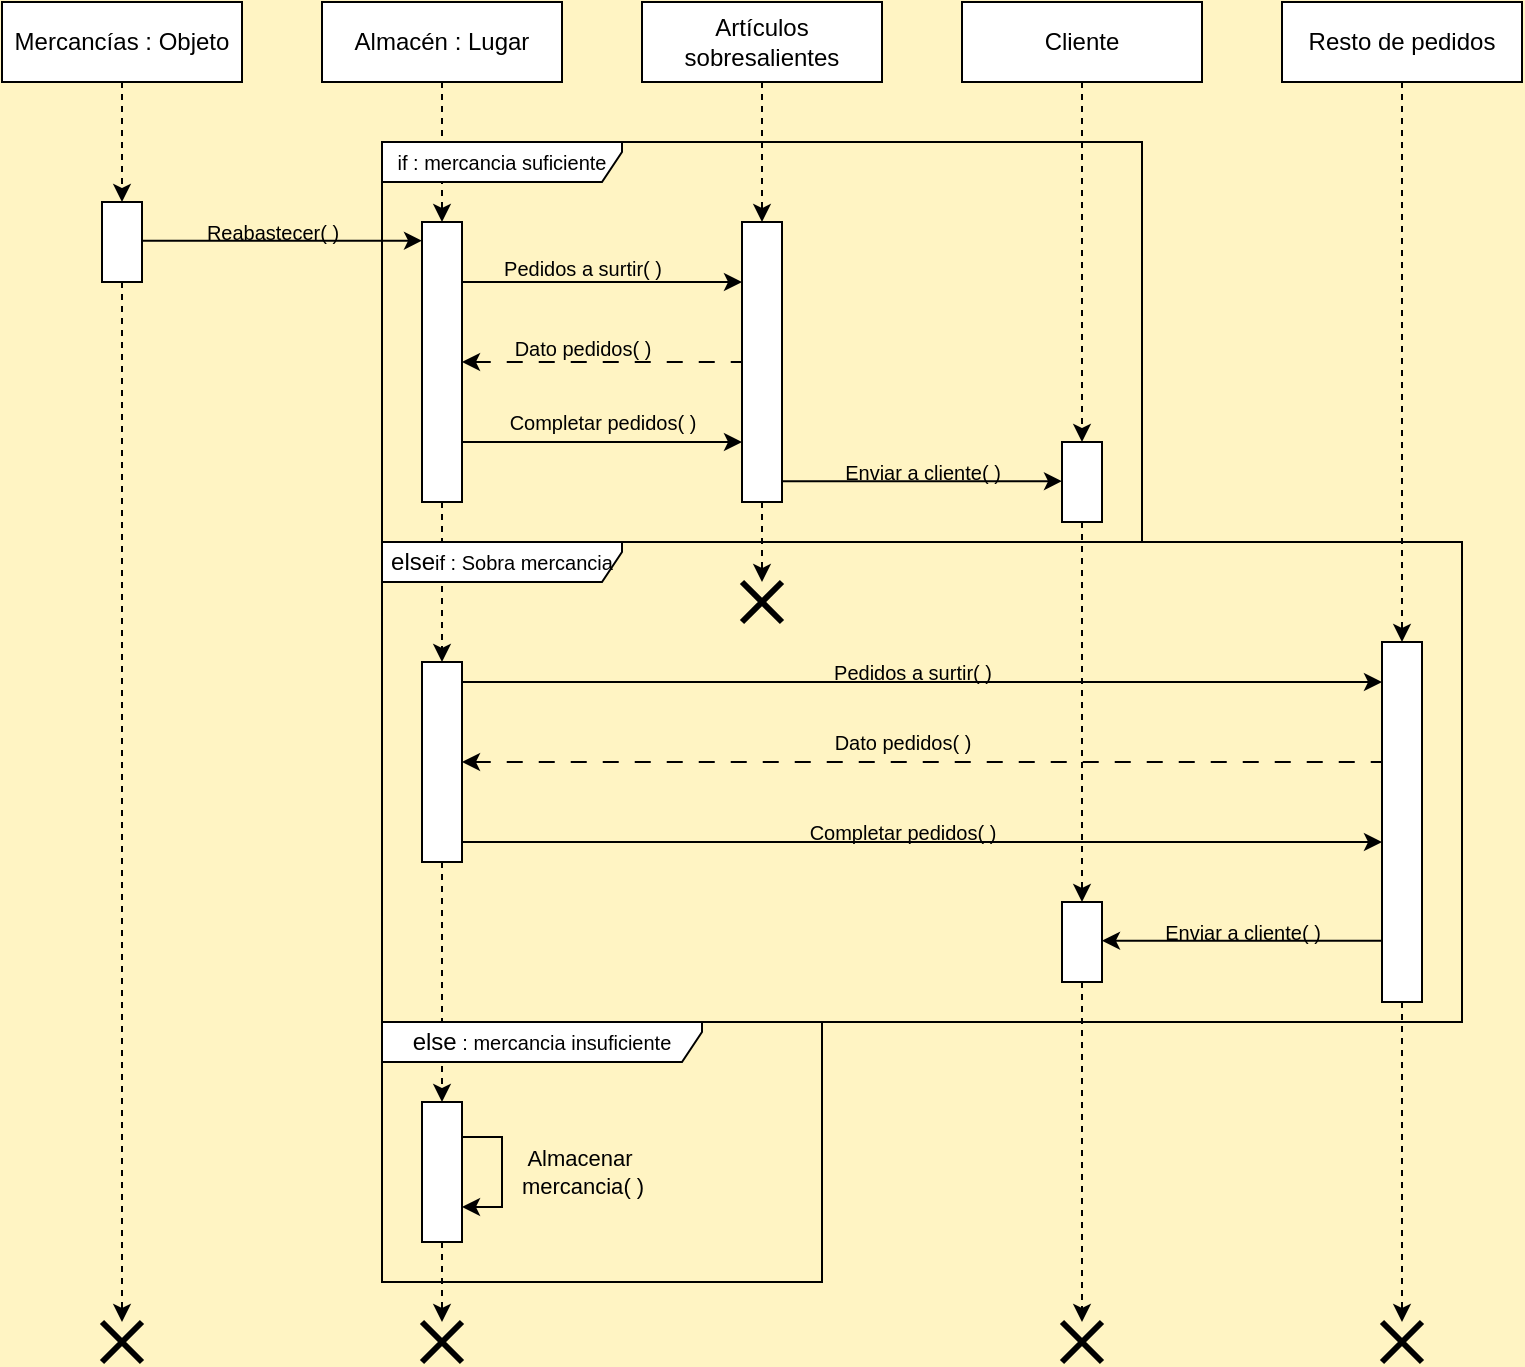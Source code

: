 <mxfile version="24.5.4" type="device">
  <diagram name="Página-1" id="CBR-pMvpNvf4DPiNlyrw">
    <mxGraphModel dx="1748" dy="882" grid="1" gridSize="10" guides="1" tooltips="1" connect="1" arrows="0" fold="1" page="1" pageScale="1" pageWidth="827" pageHeight="1169" background="#FFF4C3" math="0" shadow="0">
      <root>
        <mxCell id="0" />
        <mxCell id="1" parent="0" />
        <mxCell id="G7Vavf_mVgCT9gI_r9t4-1" style="edgeStyle=orthogonalEdgeStyle;rounded=0;orthogonalLoop=1;jettySize=auto;html=1;exitX=0.5;exitY=1;exitDx=0;exitDy=0;entryX=0.5;entryY=0;entryDx=0;entryDy=0;dashed=1;" edge="1" parent="1" source="OzoSG0Pu-Z7uOkjksjxz-1" target="OzoSG0Pu-Z7uOkjksjxz-3">
          <mxGeometry relative="1" as="geometry" />
        </mxCell>
        <mxCell id="OzoSG0Pu-Z7uOkjksjxz-1" value="Mercancías : Objeto" style="rounded=0;whiteSpace=wrap;html=1;" parent="1" vertex="1">
          <mxGeometry x="40" y="60" width="120" height="40" as="geometry" />
        </mxCell>
        <mxCell id="G7Vavf_mVgCT9gI_r9t4-61" style="edgeStyle=orthogonalEdgeStyle;rounded=0;orthogonalLoop=1;jettySize=auto;html=1;exitX=0.5;exitY=1;exitDx=0;exitDy=0;dashed=1;" edge="1" parent="1" source="OzoSG0Pu-Z7uOkjksjxz-3" target="G7Vavf_mVgCT9gI_r9t4-60">
          <mxGeometry relative="1" as="geometry" />
        </mxCell>
        <mxCell id="OzoSG0Pu-Z7uOkjksjxz-3" value="" style="rounded=0;whiteSpace=wrap;html=1;" parent="1" vertex="1">
          <mxGeometry x="90" y="160" width="20" height="40" as="geometry" />
        </mxCell>
        <mxCell id="OzoSG0Pu-Z7uOkjksjxz-16" value="" style="shape=umlDestroy;whiteSpace=wrap;html=1;strokeWidth=3;targetShapes=umlLifeline;" parent="1" vertex="1">
          <mxGeometry x="730" y="720" width="20" height="20" as="geometry" />
        </mxCell>
        <mxCell id="G7Vavf_mVgCT9gI_r9t4-46" style="edgeStyle=orthogonalEdgeStyle;rounded=0;orthogonalLoop=1;jettySize=auto;html=1;exitX=0.5;exitY=1;exitDx=0;exitDy=0;dashed=1;" edge="1" parent="1" source="G7Vavf_mVgCT9gI_r9t4-2" target="G7Vavf_mVgCT9gI_r9t4-3">
          <mxGeometry relative="1" as="geometry" />
        </mxCell>
        <mxCell id="G7Vavf_mVgCT9gI_r9t4-2" value="Almacén : Lugar" style="rounded=0;whiteSpace=wrap;html=1;" vertex="1" parent="1">
          <mxGeometry x="200" y="60" width="120" height="40" as="geometry" />
        </mxCell>
        <mxCell id="G7Vavf_mVgCT9gI_r9t4-50" style="edgeStyle=orthogonalEdgeStyle;rounded=0;orthogonalLoop=1;jettySize=auto;html=1;exitX=0.5;exitY=1;exitDx=0;exitDy=0;dashed=1;" edge="1" parent="1" source="G7Vavf_mVgCT9gI_r9t4-3" target="G7Vavf_mVgCT9gI_r9t4-26">
          <mxGeometry relative="1" as="geometry" />
        </mxCell>
        <mxCell id="G7Vavf_mVgCT9gI_r9t4-3" value="" style="rounded=0;whiteSpace=wrap;html=1;" vertex="1" parent="1">
          <mxGeometry x="250" y="170" width="20" height="140" as="geometry" />
        </mxCell>
        <mxCell id="G7Vavf_mVgCT9gI_r9t4-47" style="edgeStyle=orthogonalEdgeStyle;rounded=0;orthogonalLoop=1;jettySize=auto;html=1;exitX=0.5;exitY=1;exitDx=0;exitDy=0;dashed=1;" edge="1" parent="1" source="G7Vavf_mVgCT9gI_r9t4-4" target="G7Vavf_mVgCT9gI_r9t4-7">
          <mxGeometry relative="1" as="geometry" />
        </mxCell>
        <mxCell id="G7Vavf_mVgCT9gI_r9t4-4" value="Artículos sobresalientes" style="rounded=0;whiteSpace=wrap;html=1;" vertex="1" parent="1">
          <mxGeometry x="360" y="60" width="120" height="40" as="geometry" />
        </mxCell>
        <mxCell id="G7Vavf_mVgCT9gI_r9t4-54" style="edgeStyle=orthogonalEdgeStyle;rounded=0;orthogonalLoop=1;jettySize=auto;html=1;exitX=0.5;exitY=1;exitDx=0;exitDy=0;dashed=1;" edge="1" parent="1" source="G7Vavf_mVgCT9gI_r9t4-7" target="G7Vavf_mVgCT9gI_r9t4-51">
          <mxGeometry relative="1" as="geometry" />
        </mxCell>
        <mxCell id="G7Vavf_mVgCT9gI_r9t4-7" value="" style="rounded=0;whiteSpace=wrap;html=1;" vertex="1" parent="1">
          <mxGeometry x="410" y="170" width="20" height="140" as="geometry" />
        </mxCell>
        <mxCell id="G7Vavf_mVgCT9gI_r9t4-8" style="edgeStyle=orthogonalEdgeStyle;rounded=0;orthogonalLoop=1;jettySize=auto;html=1;exitX=1;exitY=0.25;exitDx=0;exitDy=0;entryX=0;entryY=0.25;entryDx=0;entryDy=0;" edge="1" parent="1">
          <mxGeometry relative="1" as="geometry">
            <mxPoint x="110" y="179.33" as="sourcePoint" />
            <mxPoint x="250" y="179.33" as="targetPoint" />
          </mxGeometry>
        </mxCell>
        <mxCell id="G7Vavf_mVgCT9gI_r9t4-9" value="&lt;font style=&quot;font-size: 10px;&quot;&gt;Reabastecer( )&lt;/font&gt;" style="text;html=1;align=center;verticalAlign=middle;resizable=0;points=[];autosize=1;strokeColor=none;fillColor=none;" vertex="1" parent="1">
          <mxGeometry x="130" y="160" width="90" height="30" as="geometry" />
        </mxCell>
        <mxCell id="G7Vavf_mVgCT9gI_r9t4-11" style="edgeStyle=orthogonalEdgeStyle;rounded=0;orthogonalLoop=1;jettySize=auto;html=1;exitX=1;exitY=0.25;exitDx=0;exitDy=0;entryX=0;entryY=0.25;entryDx=0;entryDy=0;" edge="1" parent="1">
          <mxGeometry relative="1" as="geometry">
            <mxPoint x="270" y="200" as="sourcePoint" />
            <mxPoint x="410" y="200" as="targetPoint" />
          </mxGeometry>
        </mxCell>
        <mxCell id="G7Vavf_mVgCT9gI_r9t4-12" style="edgeStyle=orthogonalEdgeStyle;rounded=0;orthogonalLoop=1;jettySize=auto;html=1;exitX=1;exitY=0.25;exitDx=0;exitDy=0;entryX=0;entryY=0.25;entryDx=0;entryDy=0;dashed=1;dashPattern=8 8;startArrow=classic;startFill=1;endArrow=none;endFill=0;" edge="1" parent="1">
          <mxGeometry relative="1" as="geometry">
            <mxPoint x="270" y="240" as="sourcePoint" />
            <mxPoint x="410" y="240" as="targetPoint" />
          </mxGeometry>
        </mxCell>
        <mxCell id="G7Vavf_mVgCT9gI_r9t4-13" value="&lt;font style=&quot;font-size: 10px;&quot;&gt;Pedidos a surtir( )&lt;/font&gt;" style="text;html=1;align=center;verticalAlign=middle;resizable=0;points=[];autosize=1;strokeColor=none;fillColor=none;" vertex="1" parent="1">
          <mxGeometry x="280" y="178" width="100" height="30" as="geometry" />
        </mxCell>
        <mxCell id="G7Vavf_mVgCT9gI_r9t4-14" value="&lt;font style=&quot;font-size: 10px;&quot;&gt;Dato pedidos( )&lt;/font&gt;" style="text;html=1;align=center;verticalAlign=middle;resizable=0;points=[];autosize=1;strokeColor=none;fillColor=none;" vertex="1" parent="1">
          <mxGeometry x="285" y="218" width="90" height="30" as="geometry" />
        </mxCell>
        <mxCell id="G7Vavf_mVgCT9gI_r9t4-16" style="edgeStyle=orthogonalEdgeStyle;rounded=0;orthogonalLoop=1;jettySize=auto;html=1;exitX=1;exitY=0.25;exitDx=0;exitDy=0;entryX=0;entryY=0.25;entryDx=0;entryDy=0;" edge="1" parent="1">
          <mxGeometry relative="1" as="geometry">
            <mxPoint x="270" y="280" as="sourcePoint" />
            <mxPoint x="410" y="280" as="targetPoint" />
          </mxGeometry>
        </mxCell>
        <mxCell id="G7Vavf_mVgCT9gI_r9t4-18" value="&lt;font style=&quot;font-size: 10px;&quot;&gt;Completar pedidos( )&lt;/font&gt;" style="text;html=1;align=center;verticalAlign=middle;resizable=0;points=[];autosize=1;strokeColor=none;fillColor=none;" vertex="1" parent="1">
          <mxGeometry x="280" y="255" width="120" height="30" as="geometry" />
        </mxCell>
        <mxCell id="G7Vavf_mVgCT9gI_r9t4-48" style="edgeStyle=orthogonalEdgeStyle;rounded=0;orthogonalLoop=1;jettySize=auto;html=1;exitX=0.5;exitY=1;exitDx=0;exitDy=0;entryX=0.5;entryY=0;entryDx=0;entryDy=0;dashed=1;" edge="1" parent="1" source="G7Vavf_mVgCT9gI_r9t4-19" target="G7Vavf_mVgCT9gI_r9t4-21">
          <mxGeometry relative="1" as="geometry" />
        </mxCell>
        <mxCell id="G7Vavf_mVgCT9gI_r9t4-19" value="Cliente " style="rounded=0;whiteSpace=wrap;html=1;" vertex="1" parent="1">
          <mxGeometry x="520" y="60" width="120" height="40" as="geometry" />
        </mxCell>
        <mxCell id="G7Vavf_mVgCT9gI_r9t4-53" style="edgeStyle=orthogonalEdgeStyle;rounded=0;orthogonalLoop=1;jettySize=auto;html=1;exitX=0.5;exitY=1;exitDx=0;exitDy=0;dashed=1;" edge="1" parent="1" source="G7Vavf_mVgCT9gI_r9t4-20" target="G7Vavf_mVgCT9gI_r9t4-27">
          <mxGeometry relative="1" as="geometry" />
        </mxCell>
        <mxCell id="G7Vavf_mVgCT9gI_r9t4-20" value="Resto de pedidos" style="rounded=0;whiteSpace=wrap;html=1;" vertex="1" parent="1">
          <mxGeometry x="680" y="60" width="120" height="40" as="geometry" />
        </mxCell>
        <mxCell id="G7Vavf_mVgCT9gI_r9t4-49" style="edgeStyle=orthogonalEdgeStyle;rounded=0;orthogonalLoop=1;jettySize=auto;html=1;exitX=0.5;exitY=1;exitDx=0;exitDy=0;entryX=0.5;entryY=0;entryDx=0;entryDy=0;dashed=1;" edge="1" parent="1" source="G7Vavf_mVgCT9gI_r9t4-21" target="G7Vavf_mVgCT9gI_r9t4-41">
          <mxGeometry relative="1" as="geometry" />
        </mxCell>
        <mxCell id="G7Vavf_mVgCT9gI_r9t4-21" value="" style="rounded=0;whiteSpace=wrap;html=1;" vertex="1" parent="1">
          <mxGeometry x="570" y="280" width="20" height="40" as="geometry" />
        </mxCell>
        <mxCell id="G7Vavf_mVgCT9gI_r9t4-23" style="edgeStyle=orthogonalEdgeStyle;rounded=0;orthogonalLoop=1;jettySize=auto;html=1;exitX=1;exitY=0.25;exitDx=0;exitDy=0;entryX=0;entryY=0.25;entryDx=0;entryDy=0;" edge="1" parent="1">
          <mxGeometry relative="1" as="geometry">
            <mxPoint x="430" y="299.6" as="sourcePoint" />
            <mxPoint x="570" y="299.6" as="targetPoint" />
          </mxGeometry>
        </mxCell>
        <mxCell id="G7Vavf_mVgCT9gI_r9t4-24" value="&lt;font style=&quot;font-size: 10px;&quot;&gt;Enviar a cliente( )&lt;/font&gt;" style="text;html=1;align=center;verticalAlign=middle;resizable=0;points=[];autosize=1;strokeColor=none;fillColor=none;" vertex="1" parent="1">
          <mxGeometry x="450" y="280" width="100" height="30" as="geometry" />
        </mxCell>
        <mxCell id="G7Vavf_mVgCT9gI_r9t4-25" value="&lt;font style=&quot;font-size: 10px;&quot;&gt;if : mercancia suficiente&lt;/font&gt;" style="shape=umlFrame;whiteSpace=wrap;html=1;pointerEvents=0;width=120;height=20;" vertex="1" parent="1">
          <mxGeometry x="230" y="130" width="380" height="200" as="geometry" />
        </mxCell>
        <mxCell id="G7Vavf_mVgCT9gI_r9t4-52" style="edgeStyle=orthogonalEdgeStyle;rounded=0;orthogonalLoop=1;jettySize=auto;html=1;exitX=0.5;exitY=1;exitDx=0;exitDy=0;entryX=0.5;entryY=0;entryDx=0;entryDy=0;dashed=1;" edge="1" parent="1" source="G7Vavf_mVgCT9gI_r9t4-26" target="G7Vavf_mVgCT9gI_r9t4-40">
          <mxGeometry relative="1" as="geometry" />
        </mxCell>
        <mxCell id="G7Vavf_mVgCT9gI_r9t4-26" value="" style="rounded=0;whiteSpace=wrap;html=1;" vertex="1" parent="1">
          <mxGeometry x="250" y="390" width="20" height="100" as="geometry" />
        </mxCell>
        <mxCell id="G7Vavf_mVgCT9gI_r9t4-59" style="edgeStyle=orthogonalEdgeStyle;rounded=0;orthogonalLoop=1;jettySize=auto;html=1;exitX=0.5;exitY=1;exitDx=0;exitDy=0;dashed=1;" edge="1" parent="1" source="G7Vavf_mVgCT9gI_r9t4-27" target="OzoSG0Pu-Z7uOkjksjxz-16">
          <mxGeometry relative="1" as="geometry" />
        </mxCell>
        <mxCell id="G7Vavf_mVgCT9gI_r9t4-27" value="" style="rounded=0;whiteSpace=wrap;html=1;" vertex="1" parent="1">
          <mxGeometry x="730" y="380" width="20" height="180" as="geometry" />
        </mxCell>
        <mxCell id="G7Vavf_mVgCT9gI_r9t4-30" value="&lt;font style=&quot;font-size: 10px;&quot;&gt;Pedidos a surtir( )&lt;/font&gt;" style="text;html=1;align=center;verticalAlign=middle;resizable=0;points=[];autosize=1;strokeColor=none;fillColor=none;" vertex="1" parent="1">
          <mxGeometry x="445" y="380" width="100" height="30" as="geometry" />
        </mxCell>
        <mxCell id="G7Vavf_mVgCT9gI_r9t4-31" value="&lt;font style=&quot;font-size: 10px;&quot;&gt;Dato pedidos( )&lt;/font&gt;" style="text;html=1;align=center;verticalAlign=middle;resizable=0;points=[];autosize=1;strokeColor=none;fillColor=none;" vertex="1" parent="1">
          <mxGeometry x="445" y="415" width="90" height="30" as="geometry" />
        </mxCell>
        <mxCell id="G7Vavf_mVgCT9gI_r9t4-33" value="&lt;font style=&quot;font-size: 10px;&quot;&gt;Completar pedidos( )&lt;/font&gt;" style="text;html=1;align=center;verticalAlign=middle;resizable=0;points=[];autosize=1;strokeColor=none;fillColor=none;" vertex="1" parent="1">
          <mxGeometry x="430" y="460" width="120" height="30" as="geometry" />
        </mxCell>
        <mxCell id="G7Vavf_mVgCT9gI_r9t4-34" value="else&lt;font style=&quot;font-size: 10px;&quot;&gt;if : Sobra mercancia &lt;br&gt;&lt;/font&gt;" style="shape=umlFrame;whiteSpace=wrap;html=1;pointerEvents=0;width=120;height=20;" vertex="1" parent="1">
          <mxGeometry x="230" y="330" width="540" height="240" as="geometry" />
        </mxCell>
        <mxCell id="G7Vavf_mVgCT9gI_r9t4-35" style="edgeStyle=orthogonalEdgeStyle;rounded=0;orthogonalLoop=1;jettySize=auto;html=1;exitX=1;exitY=0.25;exitDx=0;exitDy=0;entryX=0;entryY=0.25;entryDx=0;entryDy=0;" edge="1" parent="1">
          <mxGeometry relative="1" as="geometry">
            <mxPoint x="270" y="480" as="sourcePoint" />
            <mxPoint x="730" y="480" as="targetPoint" />
          </mxGeometry>
        </mxCell>
        <mxCell id="G7Vavf_mVgCT9gI_r9t4-36" style="edgeStyle=orthogonalEdgeStyle;rounded=0;orthogonalLoop=1;jettySize=auto;html=1;exitX=1;exitY=0.25;exitDx=0;exitDy=0;entryX=0;entryY=0.25;entryDx=0;entryDy=0;" edge="1" parent="1">
          <mxGeometry relative="1" as="geometry">
            <mxPoint x="270" y="400" as="sourcePoint" />
            <mxPoint x="730" y="400" as="targetPoint" />
          </mxGeometry>
        </mxCell>
        <mxCell id="G7Vavf_mVgCT9gI_r9t4-37" style="edgeStyle=orthogonalEdgeStyle;rounded=0;orthogonalLoop=1;jettySize=auto;html=1;exitX=1;exitY=0.25;exitDx=0;exitDy=0;entryX=0;entryY=0.25;entryDx=0;entryDy=0;dashed=1;dashPattern=8 8;startArrow=classic;startFill=1;endArrow=none;endFill=0;" edge="1" parent="1">
          <mxGeometry relative="1" as="geometry">
            <mxPoint x="270" y="440" as="sourcePoint" />
            <mxPoint x="730" y="440" as="targetPoint" />
          </mxGeometry>
        </mxCell>
        <mxCell id="G7Vavf_mVgCT9gI_r9t4-39" value="else&lt;font style=&quot;font-size: 10px;&quot;&gt; : mercancia insuficiente&lt;/font&gt;" style="shape=umlFrame;whiteSpace=wrap;html=1;pointerEvents=0;width=160;height=20;" vertex="1" parent="1">
          <mxGeometry x="230" y="570" width="220" height="130" as="geometry" />
        </mxCell>
        <mxCell id="G7Vavf_mVgCT9gI_r9t4-56" style="edgeStyle=orthogonalEdgeStyle;rounded=0;orthogonalLoop=1;jettySize=auto;html=1;exitX=0.5;exitY=1;exitDx=0;exitDy=0;dashed=1;" edge="1" parent="1" source="G7Vavf_mVgCT9gI_r9t4-40" target="G7Vavf_mVgCT9gI_r9t4-55">
          <mxGeometry relative="1" as="geometry" />
        </mxCell>
        <mxCell id="G7Vavf_mVgCT9gI_r9t4-40" value="" style="rounded=0;whiteSpace=wrap;html=1;" vertex="1" parent="1">
          <mxGeometry x="250" y="610" width="20" height="70" as="geometry" />
        </mxCell>
        <mxCell id="G7Vavf_mVgCT9gI_r9t4-58" style="edgeStyle=orthogonalEdgeStyle;rounded=0;orthogonalLoop=1;jettySize=auto;html=1;exitX=0.5;exitY=1;exitDx=0;exitDy=0;dashed=1;" edge="1" parent="1" source="G7Vavf_mVgCT9gI_r9t4-41" target="G7Vavf_mVgCT9gI_r9t4-57">
          <mxGeometry relative="1" as="geometry" />
        </mxCell>
        <mxCell id="G7Vavf_mVgCT9gI_r9t4-41" value="" style="rounded=0;whiteSpace=wrap;html=1;" vertex="1" parent="1">
          <mxGeometry x="570" y="510" width="20" height="40" as="geometry" />
        </mxCell>
        <mxCell id="G7Vavf_mVgCT9gI_r9t4-42" style="edgeStyle=orthogonalEdgeStyle;rounded=0;orthogonalLoop=1;jettySize=auto;html=1;exitX=1;exitY=0.25;exitDx=0;exitDy=0;entryX=0;entryY=0.25;entryDx=0;entryDy=0;startArrow=classic;startFill=1;endArrow=none;endFill=0;" edge="1" parent="1">
          <mxGeometry relative="1" as="geometry">
            <mxPoint x="590" y="529.33" as="sourcePoint" />
            <mxPoint x="730" y="529.33" as="targetPoint" />
          </mxGeometry>
        </mxCell>
        <mxCell id="G7Vavf_mVgCT9gI_r9t4-43" value="&lt;font style=&quot;font-size: 10px;&quot;&gt;Enviar a cliente( )&lt;/font&gt;" style="text;html=1;align=center;verticalAlign=middle;resizable=0;points=[];autosize=1;strokeColor=none;fillColor=none;" vertex="1" parent="1">
          <mxGeometry x="610" y="510" width="100" height="30" as="geometry" />
        </mxCell>
        <mxCell id="G7Vavf_mVgCT9gI_r9t4-44" style="edgeStyle=orthogonalEdgeStyle;rounded=0;orthogonalLoop=1;jettySize=auto;html=1;exitX=1;exitY=0.25;exitDx=0;exitDy=0;entryX=1;entryY=0.75;entryDx=0;entryDy=0;" edge="1" parent="1" source="G7Vavf_mVgCT9gI_r9t4-40" target="G7Vavf_mVgCT9gI_r9t4-40">
          <mxGeometry relative="1" as="geometry">
            <Array as="points">
              <mxPoint x="290" y="628" />
              <mxPoint x="290" y="663" />
            </Array>
          </mxGeometry>
        </mxCell>
        <mxCell id="G7Vavf_mVgCT9gI_r9t4-45" value="&lt;div style=&quot;font-size: 11px;&quot;&gt;&lt;font style=&quot;font-size: 11px;&quot;&gt;Almacenar&amp;nbsp;&lt;/font&gt;&lt;/div&gt;&lt;div style=&quot;font-size: 11px;&quot;&gt;&lt;font style=&quot;font-size: 11px;&quot;&gt;mercancia&lt;/font&gt;( )&lt;/div&gt;" style="text;html=1;align=center;verticalAlign=middle;resizable=0;points=[];autosize=1;strokeColor=none;fillColor=none;" vertex="1" parent="1">
          <mxGeometry x="290" y="625" width="80" height="40" as="geometry" />
        </mxCell>
        <mxCell id="G7Vavf_mVgCT9gI_r9t4-51" value="" style="shape=umlDestroy;whiteSpace=wrap;html=1;strokeWidth=3;targetShapes=umlLifeline;" vertex="1" parent="1">
          <mxGeometry x="410" y="350" width="20" height="20" as="geometry" />
        </mxCell>
        <mxCell id="G7Vavf_mVgCT9gI_r9t4-55" value="" style="shape=umlDestroy;whiteSpace=wrap;html=1;strokeWidth=3;targetShapes=umlLifeline;" vertex="1" parent="1">
          <mxGeometry x="250" y="720" width="20" height="20" as="geometry" />
        </mxCell>
        <mxCell id="G7Vavf_mVgCT9gI_r9t4-57" value="" style="shape=umlDestroy;whiteSpace=wrap;html=1;strokeWidth=3;targetShapes=umlLifeline;" vertex="1" parent="1">
          <mxGeometry x="570" y="720" width="20" height="20" as="geometry" />
        </mxCell>
        <mxCell id="G7Vavf_mVgCT9gI_r9t4-60" value="" style="shape=umlDestroy;whiteSpace=wrap;html=1;strokeWidth=3;targetShapes=umlLifeline;" vertex="1" parent="1">
          <mxGeometry x="90" y="720" width="20" height="20" as="geometry" />
        </mxCell>
      </root>
    </mxGraphModel>
  </diagram>
</mxfile>
